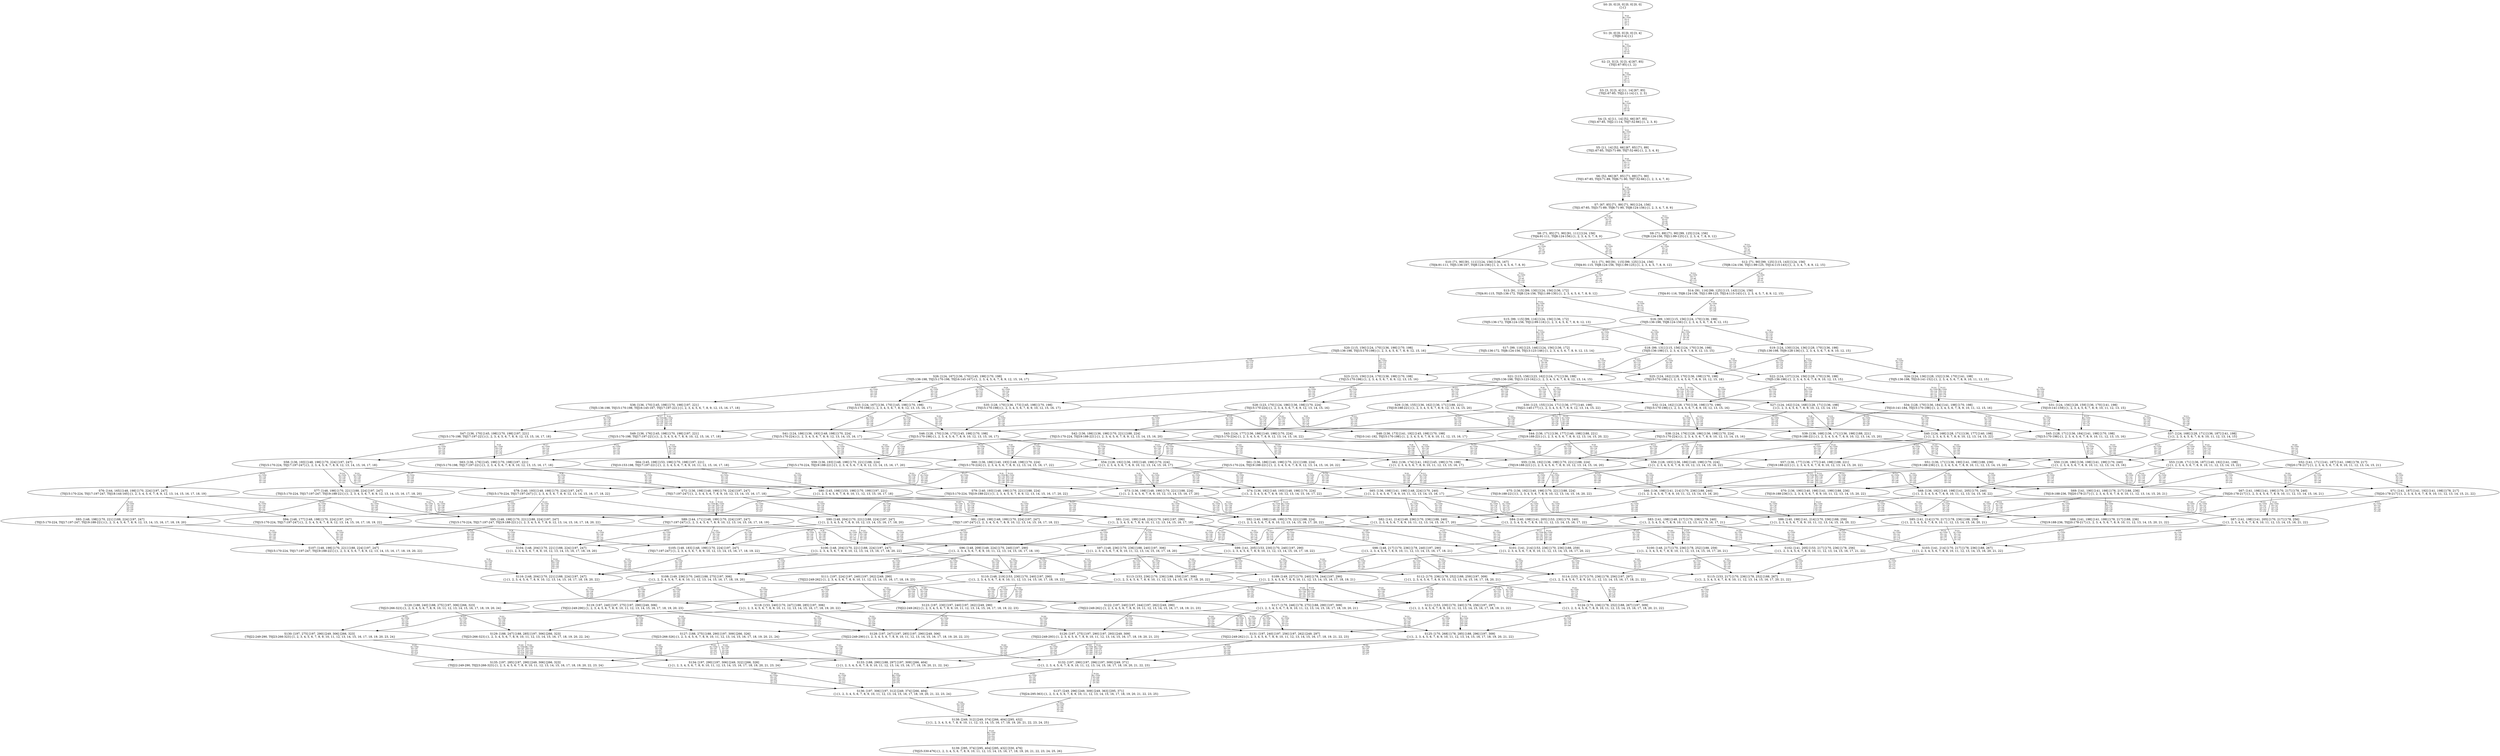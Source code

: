 digraph {
	S0[label="S0: [0, 0] [0, 0] [0, 0] [0, 0] \n{}{}"];
	S1[label="S1: [0, 0] [0, 0] [0, 0] [3, 4] \n{T0J0:3-4}{1}"];
	S2[label="S2: [3, 3] [3, 3] [3, 4] [67, 85] \n{T0J1:67-85}{1, 2}"];
	S3[label="S3: [3, 3] [3, 4] [11, 14] [67, 85] \n{T0J1:67-85, T0J2:11-14}{1, 2, 3}"];
	S4[label="S4: [3, 4] [11, 14] [52, 66] [67, 85] \n{T0J1:67-85, T0J2:11-14, T0J7:52-66}{1, 2, 3, 8}"];
	S5[label="S5: [11, 14] [52, 66] [67, 85] [71, 89] \n{T0J1:67-85, T0J3:71-89, T0J7:52-66}{1, 2, 3, 4, 8}"];
	S6[label="S6: [52, 66] [67, 85] [71, 89] [71, 90] \n{T0J1:67-85, T0J3:71-89, T0J6:71-90, T0J7:52-66}{1, 2, 3, 4, 7, 8}"];
	S7[label="S7: [67, 85] [71, 89] [71, 90] [124, 156] \n{T0J1:67-85, T0J3:71-89, T0J6:71-90, T0J8:124-156}{1, 2, 3, 4, 7, 8, 9}"];
	S8[label="S8: [71, 85] [71, 90] [91, 111] [124, 156] \n{T0J4:91-111, T0J8:124-156}{1, 2, 3, 4, 5, 7, 8, 9}"];
	S9[label="S9: [71, 89] [71, 90] [99, 125] [124, 156] \n{T0J8:124-156, T0J11:99-125}{1, 2, 3, 4, 7, 8, 9, 12}"];
	S10[label="S10: [71, 90] [91, 111] [124, 156] [136, 167] \n{T0J4:91-111, T0J5:136-167, T0J8:124-156}{1, 2, 3, 4, 5, 6, 7, 8, 9}"];
	S11[label="S11: [71, 90] [91, 115] [99, 125] [124, 156] \n{T0J4:91-115, T0J8:124-156, T0J11:99-125}{1, 2, 3, 4, 5, 7, 8, 9, 12}"];
	S12[label="S12: [71, 90] [99, 125] [115, 143] [124, 156] \n{T0J8:124-156, T0J11:99-125, T0J14:115-143}{1, 2, 3, 4, 7, 8, 9, 12, 15}"];
	S13[label="S13: [91, 115] [99, 130] [124, 156] [136, 172] \n{T0J4:91-115, T0J5:136-172, T0J8:124-156, T0J11:99-130}{1, 2, 3, 4, 5, 6, 7, 8, 9, 12}"];
	S14[label="S14: [91, 116] [99, 125] [115, 143] [124, 156] \n{T0J4:91-116, T0J8:124-156, T0J11:99-125, T0J14:115-143}{1, 2, 3, 4, 5, 7, 8, 9, 12, 15}"];
	S15[label="S15: [99, 115] [99, 116] [124, 156] [136, 172] \n{T0J5:136-172, T0J8:124-156, T0J12:99-116}{1, 2, 3, 4, 5, 6, 7, 8, 9, 12, 13}"];
	S16[label="S16: [99, 130] [115, 156] [124, 170] [136, 198] \n{T0J5:136-198, T0J8:124-156}{1, 2, 3, 4, 5, 6, 7, 8, 9, 12, 15}"];
	S17[label="S17: [99, 116] [123, 146] [124, 156] [136, 172] \n{T0J5:136-172, T0J8:124-156, T0J13:123-146}{1, 2, 3, 4, 5, 6, 7, 8, 9, 12, 13, 14}"];
	S18[label="S18: [99, 131] [115, 156] [124, 170] [136, 198] \n{T0J5:136-198}{1, 2, 3, 4, 5, 6, 7, 8, 9, 12, 13, 15}"];
	S19[label="S19: [124, 130] [124, 136] [128, 170] [136, 198] \n{T0J5:136-198, T0J9:128-136}{1, 2, 3, 4, 5, 6, 7, 8, 9, 10, 12, 15}"];
	S20[label="S20: [115, 156] [124, 170] [136, 198] [170, 198] \n{T0J5:136-198, T0J15:170-198}{1, 2, 3, 4, 5, 6, 7, 8, 9, 12, 15, 16}"];
	S21[label="S21: [115, 156] [123, 162] [124, 171] [136, 198] \n{T0J5:136-198, T0J13:123-162}{1, 2, 3, 4, 5, 6, 7, 8, 9, 12, 13, 14, 15}"];
	S22[label="S22: [124, 137] [124, 156] [128, 170] [136, 198] \n{T0J5:136-198}{1, 2, 3, 4, 5, 6, 7, 8, 9, 10, 12, 13, 15}"];
	S23[label="S23: [115, 156] [124, 170] [136, 198] [170, 198] \n{T0J15:170-198}{1, 2, 3, 4, 5, 6, 7, 8, 9, 12, 13, 15, 16}"];
	S24[label="S24: [124, 136] [128, 152] [136, 170] [141, 198] \n{T0J5:136-198, T0J10:141-152}{1, 2, 3, 4, 5, 6, 7, 8, 9, 10, 11, 12, 15}"];
	S25[label="S25: [124, 162] [128, 170] [136, 198] [170, 198] \n{T0J15:170-198}{1, 2, 3, 4, 5, 6, 7, 8, 9, 10, 12, 15, 16}"];
	S26[label="S26: [124, 167] [136, 170] [145, 198] [170, 198] \n{T0J5:136-198, T0J15:170-198, T0J16:145-167}{1, 2, 3, 4, 5, 6, 7, 8, 9, 12, 15, 16, 17}"];
	S27[label="S27: [124, 162] [124, 168] [128, 171] [136, 198] \n{}{1, 2, 3, 4, 5, 6, 7, 8, 9, 10, 12, 13, 14, 15}"];
	S28[label="S28: [123, 170] [124, 186] [136, 198] [170, 224] \n{T0J15:170-224}{1, 2, 3, 4, 5, 6, 7, 8, 9, 12, 13, 14, 15, 16}"];
	S29[label="S29: [136, 155] [136, 162] [136, 171] [188, 221] \n{T0J19:188-221}{1, 2, 3, 4, 5, 6, 7, 8, 9, 12, 13, 14, 15, 20}"];
	S30[label="S30: [123, 155] [124, 171] [136, 177] [140, 198] \n{T0J21:140-177}{1, 2, 3, 4, 5, 6, 7, 8, 9, 12, 13, 14, 15, 22}"];
	S31[label="S31: [124, 156] [128, 159] [136, 170] [141, 198] \n{T0J10:141-159}{1, 2, 3, 4, 5, 6, 7, 8, 9, 10, 11, 12, 13, 15}"];
	S32[label="S32: [124, 162] [128, 170] [136, 198] [170, 198] \n{T0J15:170-198}{1, 2, 3, 4, 5, 6, 7, 8, 9, 10, 12, 13, 15, 16}"];
	S33[label="S33: [124, 167] [136, 170] [145, 198] [170, 198] \n{T0J15:170-198}{1, 2, 3, 4, 5, 6, 7, 8, 9, 12, 13, 15, 16, 17}"];
	S34[label="S34: [128, 170] [136, 184] [141, 198] [170, 198] \n{T0J10:141-184, T0J15:170-198}{1, 2, 3, 4, 5, 6, 7, 8, 9, 10, 11, 12, 15, 16}"];
	S35[label="S35: [128, 170] [136, 173] [145, 198] [170, 198] \n{T0J15:170-198}{1, 2, 3, 4, 5, 6, 7, 8, 9, 10, 12, 15, 16, 17}"];
	S36[label="S36: [136, 170] [145, 198] [170, 198] [197, 221] \n{T0J5:136-198, T0J15:170-198, T0J16:145-167, T0J17:197-221}{1, 2, 3, 4, 5, 6, 7, 8, 9, 12, 15, 16, 17, 18}"];
	S37[label="S37: [124, 168] [128, 171] [136, 187] [141, 198] \n{}{1, 2, 3, 4, 5, 6, 7, 8, 9, 10, 11, 12, 13, 14, 15}"];
	S38[label="S38: [124, 176] [128, 186] [136, 198] [170, 224] \n{T0J15:170-224}{1, 2, 3, 4, 5, 6, 7, 8, 9, 10, 12, 13, 14, 15, 16}"];
	S39[label="S39: [136, 168] [136, 171] [136, 198] [188, 221] \n{T0J19:188-221}{1, 2, 3, 4, 5, 6, 7, 8, 9, 10, 12, 13, 14, 15, 20}"];
	S40[label="S40: [124, 168] [128, 171] [136, 177] [140, 198] \n{}{1, 2, 3, 4, 5, 6, 7, 8, 9, 10, 12, 13, 14, 15, 22}"];
	S41[label="S41: [124, 186] [136, 193] [148, 198] [170, 224] \n{T0J15:170-224}{1, 2, 3, 4, 5, 6, 7, 8, 9, 12, 13, 14, 15, 16, 17}"];
	S42[label="S42: [136, 186] [136, 198] [170, 221] [188, 224] \n{T0J15:170-224, T0J19:188-221}{1, 2, 3, 4, 5, 6, 7, 8, 9, 12, 13, 14, 15, 16, 20}"];
	S43[label="S43: [124, 177] [136, 186] [140, 198] [170, 224] \n{T0J15:170-224}{1, 2, 3, 4, 5, 6, 7, 8, 9, 12, 13, 14, 15, 16, 22}"];
	S44[label="S44: [136, 171] [136, 177] [140, 198] [188, 221] \n{T0J19:188-221}{1, 2, 3, 4, 5, 6, 7, 8, 9, 12, 13, 14, 15, 20, 22}"];
	S45[label="S45: [128, 171] [136, 184] [141, 198] [170, 198] \n{T0J15:170-198}{1, 2, 3, 4, 5, 6, 7, 8, 9, 10, 11, 12, 13, 15, 16}"];
	S46[label="S46: [128, 170] [136, 173] [145, 198] [170, 198] \n{T0J15:170-198}{1, 2, 3, 4, 5, 6, 7, 8, 9, 10, 12, 13, 15, 16, 17}"];
	S47[label="S47: [136, 170] [145, 198] [170, 198] [197, 221] \n{T0J15:170-198, T0J17:197-221}{1, 2, 3, 4, 5, 6, 7, 8, 9, 12, 13, 15, 16, 17, 18}"];
	S48[label="S48: [136, 173] [141, 192] [145, 198] [170, 198] \n{T0J10:141-192, T0J15:170-198}{1, 2, 3, 4, 5, 6, 7, 8, 9, 10, 11, 12, 15, 16, 17}"];
	S49[label="S49: [136, 176] [145, 198] [170, 198] [197, 221] \n{T0J15:170-198, T0J17:197-221}{1, 2, 3, 4, 5, 6, 7, 8, 9, 10, 12, 15, 16, 17, 18}"];
	S50[label="S50: [128, 186] [136, 198] [141, 198] [170, 240] \n{}{1, 2, 3, 4, 5, 6, 7, 8, 9, 10, 11, 12, 13, 14, 15, 16}"];
	S51[label="S51: [136, 171] [136, 190] [141, 198] [188, 236] \n{T0J19:188-236}{1, 2, 3, 4, 5, 6, 7, 8, 9, 10, 11, 12, 13, 14, 15, 20}"];
	S52[label="S52: [141, 171] [141, 187] [141, 198] [178, 217] \n{T0J20:178-217}{1, 2, 3, 4, 5, 6, 7, 8, 9, 10, 11, 12, 13, 14, 15, 21}"];
	S53[label="S53: [128, 171] [136, 187] [140, 192] [141, 198] \n{}{1, 2, 3, 4, 5, 6, 7, 8, 9, 10, 11, 12, 13, 14, 15, 22}"];
	S54[label="S54: [128, 192] [136, 193] [148, 198] [170, 224] \n{}{1, 2, 3, 4, 5, 6, 7, 8, 9, 10, 12, 13, 14, 15, 16, 17}"];
	S55[label="S55: [136, 192] [136, 198] [170, 221] [188, 224] \n{T0J19:188-221}{1, 2, 3, 4, 5, 6, 7, 8, 9, 10, 12, 13, 14, 15, 16, 20}"];
	S56[label="S56: [128, 183] [136, 186] [140, 198] [170, 224] \n{}{1, 2, 3, 4, 5, 6, 7, 8, 9, 10, 12, 13, 14, 15, 16, 22}"];
	S57[label="S57: [136, 177] [136, 177] [140, 198] [188, 221] \n{T0J19:188-221}{1, 2, 3, 4, 5, 6, 7, 8, 9, 10, 12, 13, 14, 15, 20, 22}"];
	S58[label="S58: [136, 193] [148, 198] [170, 224] [197, 247] \n{T0J15:170-224, T0J17:197-247}{1, 2, 3, 4, 5, 6, 7, 8, 9, 12, 13, 14, 15, 16, 17, 18}"];
	S59[label="S59: [136, 193] [148, 198] [170, 221] [188, 224] \n{T0J15:170-224, T0J19:188-221}{1, 2, 3, 4, 5, 6, 7, 8, 9, 12, 13, 14, 15, 16, 17, 20}"];
	S60[label="S60: [136, 186] [140, 193] [148, 198] [170, 224] \n{T0J15:170-224}{1, 2, 3, 4, 5, 6, 7, 8, 9, 12, 13, 14, 15, 16, 17, 22}"];
	S61[label="S61: [136, 186] [140, 198] [170, 221] [188, 224] \n{T0J15:170-224, T0J19:188-221}{1, 2, 3, 4, 5, 6, 7, 8, 9, 12, 13, 14, 15, 16, 20, 22}"];
	S62[label="S62: [136, 174] [141, 192] [145, 198] [170, 198] \n{}{1, 2, 3, 4, 5, 6, 7, 8, 9, 10, 11, 12, 13, 15, 16, 17}"];
	S63[label="S63: [136, 176] [145, 198] [170, 198] [197, 221] \n{T0J15:170-198, T0J17:197-221}{1, 2, 3, 4, 5, 6, 7, 8, 9, 10, 12, 13, 15, 16, 17, 18}"];
	S64[label="S64: [145, 198] [153, 198] [170, 198] [197, 221] \n{T0J10:153-198, T0J17:197-221}{1, 2, 3, 4, 5, 6, 7, 8, 9, 10, 11, 12, 15, 16, 17, 18}"];
	S65[label="S65: [136, 198] [141, 198] [148, 224] [170, 240] \n{}{1, 2, 3, 4, 5, 6, 7, 8, 9, 10, 11, 12, 13, 14, 15, 16, 17}"];
	S66[label="S66: [136, 198] [141, 214] [170, 236] [188, 240] \n{}{1, 2, 3, 4, 5, 6, 7, 8, 9, 10, 11, 12, 13, 14, 15, 16, 20}"];
	S67[label="S67: [141, 198] [141, 198] [170, 217] [178, 240] \n{T0J20:178-217}{1, 2, 3, 4, 5, 6, 7, 8, 9, 10, 11, 12, 13, 14, 15, 16, 21}"];
	S68[label="S68: [136, 192] [140, 198] [141, 205] [170, 240] \n{}{1, 2, 3, 4, 5, 6, 7, 8, 9, 10, 11, 12, 13, 14, 15, 16, 22}"];
	S69[label="S69: [141, 190] [141, 198] [178, 217] [188, 236] \n{T0J19:188-236, T0J20:178-217}{1, 2, 3, 4, 5, 6, 7, 8, 9, 10, 11, 12, 13, 14, 15, 20, 21}"];
	S70[label="S70: [136, 190] [140, 198] [141, 199] [188, 236] \n{T0J19:188-236}{1, 2, 3, 4, 5, 6, 7, 8, 9, 10, 11, 12, 13, 14, 15, 20, 22}"];
	S71[label="S71: [141, 187] [141, 192] [141, 198] [178, 217] \n{T0J20:178-217}{1, 2, 3, 4, 5, 6, 7, 8, 9, 10, 11, 12, 13, 14, 15, 21, 22}"];
	S72[label="S72: [136, 198] [148, 199] [170, 224] [197, 247] \n{T0J17:197-247}{1, 2, 3, 4, 5, 6, 7, 8, 9, 10, 12, 13, 14, 15, 16, 17, 18}"];
	S73[label="S73: [136, 198] [148, 199] [170, 221] [188, 224] \n{}{1, 2, 3, 4, 5, 6, 7, 8, 9, 10, 12, 13, 14, 15, 16, 17, 20}"];
	S74[label="S74: [136, 192] [140, 193] [148, 198] [170, 224] \n{}{1, 2, 3, 4, 5, 6, 7, 8, 9, 10, 12, 13, 14, 15, 16, 17, 22}"];
	S75[label="S75: [136, 192] [140, 198] [170, 221] [188, 224] \n{T0J19:188-221}{1, 2, 3, 4, 5, 6, 7, 8, 9, 10, 12, 13, 14, 15, 16, 20, 22}"];
	S76[label="S76: [144, 165] [148, 198] [170, 224] [197, 247] \n{T0J15:170-224, T0J17:197-247, T0J18:144-165}{1, 2, 3, 4, 5, 6, 7, 8, 9, 12, 13, 14, 15, 16, 17, 18, 19}"];
	S77[label="S77: [148, 198] [170, 221] [188, 224] [197, 247] \n{T0J15:170-224, T0J17:197-247, T0J19:188-221}{1, 2, 3, 4, 5, 6, 7, 8, 9, 12, 13, 14, 15, 16, 17, 18, 20}"];
	S78[label="S78: [140, 193] [148, 198] [170, 224] [197, 247] \n{T0J15:170-224, T0J17:197-247}{1, 2, 3, 4, 5, 6, 7, 8, 9, 12, 13, 14, 15, 16, 17, 18, 22}"];
	S79[label="S79: [140, 193] [148, 198] [170, 221] [188, 224] \n{T0J15:170-224, T0J19:188-221}{1, 2, 3, 4, 5, 6, 7, 8, 9, 12, 13, 14, 15, 16, 17, 20, 22}"];
	S80[label="S80: [145, 198] [153, 198] [170, 199] [197, 221] \n{}{1, 2, 3, 4, 5, 6, 7, 8, 9, 10, 11, 12, 13, 15, 16, 17, 18}"];
	S81[label="S81: [141, 199] [148, 224] [170, 240] [197, 290] \n{}{1, 2, 3, 4, 5, 6, 7, 8, 9, 10, 11, 12, 13, 14, 15, 16, 17, 18}"];
	S82[label="S82: [141, 214] [148, 236] [170, 236] [188, 240] \n{}{1, 2, 3, 4, 5, 6, 7, 8, 9, 10, 11, 12, 13, 14, 15, 16, 17, 20}"];
	S83[label="S83: [141, 198] [148, 217] [170, 236] [178, 240] \n{}{1, 2, 3, 4, 5, 6, 7, 8, 9, 10, 11, 12, 13, 14, 15, 16, 17, 21}"];
	S84[label="S84: [140, 198] [141, 205] [153, 230] [170, 240] \n{}{1, 2, 3, 4, 5, 6, 7, 8, 9, 10, 11, 12, 13, 14, 15, 16, 17, 22}"];
	S85[label="S85: [141, 214] [170, 217] [178, 236] [188, 259] \n{}{1, 2, 3, 4, 5, 6, 7, 8, 9, 10, 11, 12, 13, 14, 15, 16, 20, 21}"];
	S86[label="S86: [140, 198] [141, 214] [170, 236] [188, 259] \n{}{1, 2, 3, 4, 5, 6, 7, 8, 9, 10, 11, 12, 13, 14, 15, 16, 20, 22}"];
	S87[label="S87: [141, 198] [141, 205] [170, 217] [178, 256] \n{}{1, 2, 3, 4, 5, 6, 7, 8, 9, 10, 11, 12, 13, 14, 15, 16, 21, 22}"];
	S88[label="S88: [141, 198] [141, 199] [178, 217] [188, 236] \n{T0J19:188-236, T0J20:178-217}{1, 2, 3, 4, 5, 6, 7, 8, 9, 10, 11, 12, 13, 14, 15, 20, 21, 22}"];
	S89[label="S89: [144, 171] [148, 199] [170, 224] [197, 247] \n{T0J17:197-247}{1, 2, 3, 4, 5, 6, 7, 8, 9, 10, 12, 13, 14, 15, 16, 17, 18, 19}"];
	S90[label="S90: [148, 204] [170, 221] [188, 224] [197, 247] \n{}{1, 2, 3, 4, 5, 6, 7, 8, 9, 10, 12, 13, 14, 15, 16, 17, 18, 20}"];
	S91[label="S91: [140, 198] [148, 199] [170, 224] [197, 247] \n{T0J17:197-247}{1, 2, 3, 4, 5, 6, 7, 8, 9, 10, 12, 13, 14, 15, 16, 17, 18, 22}"];
	S92[label="S92: [140, 198] [148, 199] [170, 221] [188, 224] \n{}{1, 2, 3, 4, 5, 6, 7, 8, 9, 10, 12, 13, 14, 15, 16, 17, 20, 22}"];
	S93[label="S93: [148, 198] [170, 221] [188, 224] [197, 247] \n{T0J15:170-224, T0J17:197-247, T0J19:188-221}{1, 2, 3, 4, 5, 6, 7, 8, 9, 12, 13, 14, 15, 16, 17, 18, 19, 20}"];
	S94[label="S94: [148, 177] [148, 198] [170, 224] [197, 247] \n{T0J15:170-224, T0J17:197-247}{1, 2, 3, 4, 5, 6, 7, 8, 9, 12, 13, 14, 15, 16, 17, 18, 19, 22}"];
	S95[label="S95: [148, 198] [170, 221] [188, 224] [197, 247] \n{T0J15:170-224, T0J17:197-247, T0J19:188-221}{1, 2, 3, 4, 5, 6, 7, 8, 9, 12, 13, 14, 15, 16, 17, 18, 20, 22}"];
	S96[label="S96: [148, 209] [149, 224] [170, 240] [197, 290] \n{}{1, 2, 3, 4, 5, 6, 7, 8, 9, 10, 11, 12, 13, 14, 15, 16, 17, 18, 19}"];
	S97[label="S97: [148, 236] [170, 236] [188, 240] [197, 306] \n{}{1, 2, 3, 4, 5, 6, 7, 8, 9, 10, 11, 12, 13, 14, 15, 16, 17, 18, 20}"];
	S98[label="S98: [148, 217] [170, 236] [178, 240] [197, 290] \n{}{1, 2, 3, 4, 5, 6, 7, 8, 9, 10, 11, 12, 13, 14, 15, 16, 17, 18, 21}"];
	S99[label="S99: [141, 205] [153, 230] [170, 240] [197, 290] \n{}{1, 2, 3, 4, 5, 6, 7, 8, 9, 10, 11, 12, 13, 14, 15, 16, 17, 18, 22}"];
	S100[label="S100: [148, 217] [170, 236] [178, 252] [188, 259] \n{}{1, 2, 3, 4, 5, 6, 7, 8, 9, 10, 11, 12, 13, 14, 15, 16, 17, 20, 21}"];
	S101[label="S101: [141, 214] [153, 236] [170, 236] [188, 259] \n{}{1, 2, 3, 4, 5, 6, 7, 8, 9, 10, 11, 12, 13, 14, 15, 16, 17, 20, 22}"];
	S102[label="S102: [141, 205] [153, 217] [170, 236] [178, 256] \n{}{1, 2, 3, 4, 5, 6, 7, 8, 9, 10, 11, 12, 13, 14, 15, 16, 17, 21, 22}"];
	S103[label="S103: [141, 214] [170, 217] [178, 236] [188, 267] \n{}{1, 2, 3, 4, 5, 6, 7, 8, 9, 10, 11, 12, 13, 14, 15, 16, 20, 21, 22}"];
	S104[label="S104: [148, 204] [170, 221] [188, 224] [197, 247] \n{}{1, 2, 3, 4, 5, 6, 7, 8, 9, 10, 12, 13, 14, 15, 16, 17, 18, 19, 20}"];
	S105[label="S105: [148, 183] [148, 199] [170, 224] [197, 247] \n{T0J17:197-247}{1, 2, 3, 4, 5, 6, 7, 8, 9, 10, 12, 13, 14, 15, 16, 17, 18, 19, 22}"];
	S106[label="S106: [148, 204] [170, 221] [188, 224] [197, 247] \n{}{1, 2, 3, 4, 5, 6, 7, 8, 9, 10, 12, 13, 14, 15, 16, 17, 18, 20, 22}"];
	S107[label="S107: [148, 198] [170, 221] [188, 224] [197, 247] \n{T0J15:170-224, T0J17:197-247, T0J19:188-221}{1, 2, 3, 4, 5, 6, 7, 8, 9, 12, 13, 14, 15, 16, 17, 18, 19, 20, 22}"];
	S108[label="S108: [149, 236] [170, 240] [188, 275] [197, 306] \n{}{1, 2, 3, 4, 5, 6, 7, 8, 9, 10, 11, 12, 13, 14, 15, 16, 17, 18, 19, 20}"];
	S109[label="S109: [149, 227] [170, 240] [178, 244] [197, 290] \n{}{1, 2, 3, 4, 5, 6, 7, 8, 9, 10, 11, 12, 13, 14, 15, 16, 17, 18, 19, 21}"];
	S110[label="S110: [148, 219] [153, 230] [170, 240] [197, 290] \n{}{1, 2, 3, 4, 5, 6, 7, 8, 9, 10, 11, 12, 13, 14, 15, 16, 17, 18, 19, 22}"];
	S111[label="S111: [197, 224] [197, 240] [197, 262] [249, 290] \n{T0J22:249-262}{1, 2, 3, 4, 5, 6, 7, 8, 9, 10, 11, 12, 13, 14, 15, 16, 17, 18, 19, 23}"];
	S112[label="S112: [170, 236] [178, 252] [188, 259] [197, 309] \n{}{1, 2, 3, 4, 5, 6, 7, 8, 9, 10, 11, 12, 13, 14, 15, 16, 17, 18, 20, 21}"];
	S113[label="S113: [153, 236] [170, 236] [188, 259] [197, 306] \n{}{1, 2, 3, 4, 5, 6, 7, 8, 9, 10, 11, 12, 13, 14, 15, 16, 17, 18, 20, 22}"];
	S114[label="S114: [153, 217] [170, 236] [178, 256] [197, 297] \n{}{1, 2, 3, 4, 5, 6, 7, 8, 9, 10, 11, 12, 13, 14, 15, 16, 17, 18, 21, 22}"];
	S115[label="S115: [153, 217] [170, 236] [178, 252] [188, 267] \n{}{1, 2, 3, 4, 5, 6, 7, 8, 9, 10, 11, 12, 13, 14, 15, 16, 17, 20, 21, 22}"];
	S116[label="S116: [148, 204] [170, 221] [188, 224] [197, 247] \n{}{1, 2, 3, 4, 5, 6, 7, 8, 9, 10, 12, 13, 14, 15, 16, 17, 18, 19, 20, 22}"];
	S117[label="S117: [170, 246] [178, 275] [188, 290] [197, 309] \n{}{1, 2, 3, 4, 5, 6, 7, 8, 9, 10, 11, 12, 13, 14, 15, 16, 17, 18, 19, 20, 21}"];
	S118[label="S118: [153, 240] [170, 247] [188, 285] [197, 306] \n{}{1, 2, 3, 4, 5, 6, 7, 8, 9, 10, 11, 12, 13, 14, 15, 16, 17, 18, 19, 20, 22}"];
	S119[label="S119: [197, 240] [197, 275] [197, 290] [249, 306] \n{T0J22:249-290}{1, 2, 3, 4, 5, 6, 7, 8, 9, 10, 11, 12, 13, 14, 15, 16, 17, 18, 19, 20, 23}"];
	S120[label="S120: [188, 240] [188, 275] [197, 306] [266, 323] \n{T0J23:266-323}{1, 2, 3, 4, 5, 6, 7, 8, 9, 10, 11, 12, 13, 14, 15, 16, 17, 18, 19, 20, 24}"];
	S121[label="S121: [153, 230] [170, 240] [178, 256] [197, 297] \n{}{1, 2, 3, 4, 5, 6, 7, 8, 9, 10, 11, 12, 13, 14, 15, 16, 17, 18, 19, 21, 22}"];
	S122[label="S122: [197, 240] [197, 244] [197, 262] [249, 290] \n{T0J22:249-262}{1, 2, 3, 4, 5, 6, 7, 8, 9, 10, 11, 12, 13, 14, 15, 16, 17, 18, 19, 21, 23}"];
	S123[label="S123: [197, 230] [197, 240] [197, 262] [249, 290] \n{T0J22:249-262}{1, 2, 3, 4, 5, 6, 7, 8, 9, 10, 11, 12, 13, 14, 15, 16, 17, 18, 19, 22, 23}"];
	S124[label="S124: [170, 236] [178, 252] [188, 267] [197, 309] \n{}{1, 2, 3, 4, 5, 6, 7, 8, 9, 10, 11, 12, 13, 14, 15, 16, 17, 18, 20, 21, 22}"];
	S125[label="S125: [170, 268] [178, 285] [188, 296] [197, 309] \n{}{1, 2, 3, 4, 5, 6, 7, 8, 9, 10, 11, 12, 13, 14, 15, 16, 17, 18, 19, 20, 21, 22}"];
	S126[label="S126: [197, 275] [197, 290] [197, 293] [249, 309] \n{T0J22:249-293}{1, 2, 3, 4, 5, 6, 7, 8, 9, 10, 11, 12, 13, 14, 15, 16, 17, 18, 19, 20, 21, 23}"];
	S127[label="S127: [188, 275] [188, 290] [197, 309] [266, 326] \n{T0J23:266-326}{1, 2, 3, 4, 5, 6, 7, 8, 9, 10, 11, 12, 13, 14, 15, 16, 17, 18, 19, 20, 21, 24}"];
	S128[label="S128: [197, 247] [197, 285] [197, 290] [249, 306] \n{T0J22:249-290}{1, 2, 3, 4, 5, 6, 7, 8, 9, 10, 11, 12, 13, 14, 15, 16, 17, 18, 19, 20, 22, 23}"];
	S129[label="S129: [188, 247] [188, 285] [197, 306] [266, 323] \n{T0J23:266-323}{1, 2, 3, 4, 5, 6, 7, 8, 9, 10, 11, 12, 13, 14, 15, 16, 17, 18, 19, 20, 22, 24}"];
	S130[label="S130: [197, 275] [197, 290] [249, 306] [266, 323] \n{T0J22:249-290, T0J23:266-323}{1, 2, 3, 4, 5, 6, 7, 8, 9, 10, 11, 12, 13, 14, 15, 16, 17, 18, 19, 20, 23, 24}"];
	S131[label="S131: [197, 240] [197, 256] [197, 262] [249, 297] \n{T0J22:249-262}{1, 2, 3, 4, 5, 6, 7, 8, 9, 10, 11, 12, 13, 14, 15, 16, 17, 18, 19, 21, 22, 23}"];
	S132[label="S132: [197, 290] [197, 296] [197, 309] [249, 371] \n{}{1, 2, 3, 4, 5, 6, 7, 8, 9, 10, 11, 12, 13, 14, 15, 16, 17, 18, 19, 20, 21, 22, 23}"];
	S133[label="S133: [188, 290] [188, 297] [197, 309] [266, 404] \n{}{1, 2, 3, 4, 5, 6, 7, 8, 9, 10, 11, 12, 13, 14, 15, 16, 17, 18, 19, 20, 21, 22, 24}"];
	S134[label="S134: [197, 290] [197, 306] [249, 322] [266, 326] \n{}{1, 2, 3, 4, 5, 6, 7, 8, 9, 10, 11, 12, 13, 14, 15, 16, 17, 18, 19, 20, 21, 23, 24}"];
	S135[label="S135: [197, 285] [197, 290] [249, 306] [266, 323] \n{T0J22:249-290, T0J23:266-323}{1, 2, 3, 4, 5, 6, 7, 8, 9, 10, 11, 12, 13, 14, 15, 16, 17, 18, 19, 20, 22, 23, 24}"];
	S136[label="S136: [197, 306] [197, 312] [249, 374] [266, 404] \n{}{1, 2, 3, 4, 5, 6, 7, 8, 9, 10, 11, 12, 13, 14, 15, 16, 17, 18, 19, 20, 21, 22, 23, 24}"];
	S137[label="S137: [249, 296] [249, 309] [249, 363] [295, 371] \n{T0J24:295-363}{1, 2, 3, 4, 5, 6, 7, 8, 9, 10, 11, 12, 13, 14, 15, 16, 17, 18, 19, 20, 21, 22, 23, 25}"];
	S138[label="S138: [249, 312] [249, 374] [266, 404] [295, 432] \n{}{1, 2, 3, 4, 5, 6, 7, 8, 9, 10, 11, 12, 13, 14, 15, 16, 17, 18, 19, 20, 21, 22, 23, 24, 25}"];
	S139[label="S139: [295, 374] [295, 404] [295, 432] [330, 476] \n{T0J25:330-476}{1, 2, 3, 4, 5, 6, 7, 8, 9, 10, 11, 12, 13, 14, 15, 16, 17, 18, 19, 20, 21, 22, 23, 24, 25, 26}"];
	S0 -> S1[label="T0 J0\nDL=1050\nES=0\nLS=0\nEF=3\nLF=4",fontsize=8];
	S1 -> S2[label="T0 J1\nDL=1050\nES=3\nLS=4\nEF=67\nLF=85",fontsize=8];
	S2 -> S3[label="T0 J2\nDL=1050\nES=3\nLS=4\nEF=11\nLF=14",fontsize=8];
	S3 -> S4[label="T0 J7\nDL=1050\nES=3\nLS=4\nEF=52\nLF=66",fontsize=8];
	S4 -> S5[label="T0 J3\nDL=1050\nES=11\nLS=14\nEF=71\nLF=89",fontsize=8];
	S5 -> S6[label="T0 J6\nDL=1050\nES=11\nLS=14\nEF=71\nLF=90",fontsize=8];
	S6 -> S7[label="T0 J8\nDL=1050\nES=52\nLS=66\nEF=124\nLF=156",fontsize=8];
	S7 -> S8[label="T0 J4\nDL=1050\nES=71\nLS=85\nEF=91\nLF=111",fontsize=8];
	S7 -> S9[label="T0 J11\nDL=1050\nES=67\nLS=85\nEF=99\nLF=125",fontsize=8];
	S8 -> S10[label="T0 J5\nDL=1050\nES=71\nLS=85\nEF=136\nLF=167",fontsize=8];
	S8 -> S11[label="T0 J11\nDL=1050\nES=71\nLS=85\nEF=103\nLF=125",fontsize=8];
	S9 -> S11[label="T0 J4\nDL=1050\nES=71\nLS=89\nEF=91\nLF=115",fontsize=8];
	S9 -> S12[label="T0 J14\nDL=1050\nES=71\nLS=88\nEF=115\nLF=143",fontsize=8];
	S10 -> S13[label="T0 J11\nDL=1050\nES=71\nLS=90\nEF=103\nLF=130",fontsize=8];
	S11 -> S13[label="T0 J5\nDL=1050\nES=71\nLS=90\nEF=136\nLF=172",fontsize=8];
	S11 -> S14[label="T0 J14\nDL=1050\nES=71\nLS=88\nEF=115\nLF=143",fontsize=8];
	S12 -> S14[label="T0 J4\nDL=1050\nES=71\nLS=90\nEF=91\nLF=116",fontsize=8];
	S13 -> S15[label="T0 J12\nDL=1050\nES=99\nLS=115\nEF=99\nLF=116",fontsize=8];
	S13 -> S16[label="T0 J14\nDL=1050\nES=91\nLS=115\nEF=135\nLF=170",fontsize=8];
	S14 -> S16[label="T0 J5\nDL=1050\nES=91\nLS=116\nEF=156\nLF=198",fontsize=8];
	S15 -> S17[label="T0 J13\nDL=1050\nES=99\nLS=115\nEF=123\nLF=146",fontsize=8];
	S15 -> S18[label="T0 J14\nDL=1050\nES=99\nLS=115\nEF=143\nLF=170",fontsize=8];
	S16 -> S19[label="T0 J9\nDL=1050\nES=124\nLS=130\nEF=128\nLF=136",fontsize=8];
	S16 -> S18[label="T0 J12\nDL=1050\nES=99\nLS=130\nEF=99\nLF=131",fontsize=8];
	S16 -> S20[label="T0 J15\nDL=1050\nES=115\nLS=129\nEF=170\nLF=198",fontsize=8];
	S17 -> S21[label="T0 J14\nDL=1050\nES=99\nLS=116\nEF=143\nLF=171",fontsize=8];
	S18 -> S22[label="T0 J9\nDL=1050\nES=124\nLS=131\nEF=128\nLF=137",fontsize=8];
	S18 -> S21[label="T0 J13\nDL=1050\nES=99\nLS=131\nEF=123\nLF=162",fontsize=8];
	S18 -> S23[label="T0 J15\nDL=1050\nES=115\nLS=129\nEF=170\nLF=198",fontsize=8];
	S19 -> S24[label="T0 J10\nDL=1050\nES=124\nLS=130\nEF=141\nLF=152",fontsize=8];
	S19 -> S22[label="T0 J12\nDL=1050\nES=124\nLS=130\nEF=124\nLF=131",fontsize=8];
	S19 -> S25[label="T0 J15\nDL=1050\nES=124\nLS=129\nEF=179\nLF=198",fontsize=8];
	S20 -> S25[label="T0 J9\nDL=1050\nES=124\nLS=156\nEF=128\nLF=162",fontsize=8];
	S20 -> S23[label="T0 J12\nDL=1050\nES=115\nLS=155\nEF=115\nLF=156",fontsize=8];
	S20 -> S26[label="T0 J16\nDL=1050\nES=115\nLS=129\nEF=145\nLF=167",fontsize=8];
	S21 -> S27[label="T0 J9\nDL=1050\nES=124\nLS=156\nEF=128\nLF=162",fontsize=8];
	S21 -> S28[label="T0 J15\nDL=1050\nES=115\nLS=155\nEF=170\nLF=224",fontsize=8];
	S21 -> S29[label="T0 J19\nDL=1050\nES=136\nLS=155\nEF=188\nLF=221",fontsize=8];
	S21 -> S30[label="T0 J21\nDL=1050\nES=123\nLS=155\nEF=140\nLF=177",fontsize=8];
	S22 -> S31[label="T0 J10\nDL=1050\nES=124\nLS=137\nEF=141\nLF=159",fontsize=8];
	S22 -> S27[label="T0 J13\nDL=1050\nES=124\nLS=137\nEF=148\nLF=168",fontsize=8];
	S22 -> S32[label="T0 J15\nDL=1050\nES=124\nLS=129\nEF=179\nLF=198",fontsize=8];
	S23 -> S32[label="T0 J9\nDL=1050\nES=124\nLS=156\nEF=128\nLF=162",fontsize=8];
	S23 -> S28[label="T0 J13\nDL=1050\nES=115\nLS=155\nEF=139\nLF=186",fontsize=8];
	S23 -> S33[label="T0 J16\nDL=1050\nES=115\nLS=129\nEF=145\nLF=167",fontsize=8];
	S24 -> S31[label="T0 J12\nDL=1050\nES=124\nLS=136\nEF=124\nLF=137",fontsize=8];
	S24 -> S34[label="T0 J15\nDL=1050\nES=124\nLS=129\nEF=179\nLF=198",fontsize=8];
	S25 -> S34[label="T0 J10\nDL=1050\nES=124\nLS=162\nEF=141\nLF=184",fontsize=8];
	S25 -> S32[label="T0 J12\nDL=1050\nES=124\nLS=155\nEF=124\nLF=156",fontsize=8];
	S25 -> S35[label="T0 J16\nDL=1050\nES=124\nLS=129\nEF=154\nLF=167",fontsize=8];
	S26 -> S35[label="T0 J9\nDL=1050\nES=124\nLS=167\nEF=128\nLF=173",fontsize=8];
	S26 -> S33[label="T0 J12\nDL=1050\nES=124\nLS=155\nEF=124\nLF=156",fontsize=8];
	S26 -> S36[label="T0 J17\nDL=1050\nES=124\nLS=129\nEF=197\nLF=221",fontsize=8];
	S27 -> S37[label="T0 J10\nDL=1050\nES=124\nLS=162\nEF=141\nLF=184",fontsize=8];
	S27 -> S38[label="T0 J15\nDL=1050\nES=124\nLS=155\nEF=179\nLF=224",fontsize=8];
	S27 -> S39[label="T0 J19\nDL=1050\nES=136\nLS=155\nEF=188\nLF=221",fontsize=8];
	S27 -> S40[label="T0 J21\nDL=1050\nES=124\nLS=155\nEF=141\nLF=177",fontsize=8];
	S28 -> S38[label="T0 J9\nDL=1050\nES=124\nLS=170\nEF=128\nLF=176",fontsize=8];
	S28 -> S41[label="T0 J16\nDL=1050\nES=123\nLS=155\nEF=153\nLF=193",fontsize=8];
	S28 -> S42[label="T0 J19\nDL=1050\nES=136\nLS=155\nEF=188\nLF=221",fontsize=8];
	S28 -> S43[label="T0 J21\nDL=1050\nES=123\nLS=155\nEF=140\nLF=177",fontsize=8];
	S29 -> S39[label="T0 J9\nDL=1050\nES=136\nLS=156\nEF=140\nLF=162",fontsize=8];
	S29 -> S42[label="T0 J15\nDL=1050\nES=136\nLS=155\nEF=191\nLF=224",fontsize=8];
	S29 -> S44[label="T0 J21\nDL=1050\nES=136\nLS=155\nEF=153\nLF=177",fontsize=8];
	S30 -> S40[label="T0 J9\nDL=1050\nES=124\nLS=156\nEF=128\nLF=162",fontsize=8];
	S30 -> S43[label="T0 J15\nDL=1050\nES=123\nLS=155\nEF=178\nLF=224",fontsize=8];
	S30 -> S44[label="T0 J19\nDL=1050\nES=136\nLS=155\nEF=188\nLF=221",fontsize=8];
	S31 -> S37[label="T0 J13\nDL=1050\nES=124\nLS=156\nEF=148\nLF=187",fontsize=8];
	S31 -> S45[label="T0 J15\nDL=1050\nES=124\nLS=129\nEF=179\nLF=198",fontsize=8];
	S32 -> S45[label="T0 J10\nDL=1050\nES=124\nLS=162\nEF=141\nLF=184",fontsize=8];
	S32 -> S38[label="T0 J13\nDL=1050\nES=124\nLS=155\nEF=148\nLF=186",fontsize=8];
	S32 -> S46[label="T0 J16\nDL=1050\nES=124\nLS=129\nEF=154\nLF=167",fontsize=8];
	S33 -> S46[label="T0 J9\nDL=1050\nES=124\nLS=167\nEF=128\nLF=173",fontsize=8];
	S33 -> S41[label="T0 J13\nDL=1050\nES=124\nLS=155\nEF=148\nLF=186",fontsize=8];
	S33 -> S47[label="T0 J17\nDL=1050\nES=124\nLS=129\nEF=197\nLF=221",fontsize=8];
	S34 -> S45[label="T0 J12\nDL=1050\nES=128\nLS=170\nEF=128\nLF=171",fontsize=8];
	S34 -> S48[label="T0 J16\nDL=1050\nES=128\nLS=129\nEF=158\nLF=167",fontsize=8];
	S35 -> S48[label="T0 J10\nDL=1050\nES=128\nLS=170\nEF=145\nLF=192",fontsize=8];
	S35 -> S46[label="T0 J12\nDL=1050\nES=128\nLS=155\nEF=128\nLF=156",fontsize=8];
	S35 -> S49[label="T0 J17\nDL=1050\nES=128\nLS=129\nEF=201\nLF=221",fontsize=8];
	S36 -> S49[label="T0 J9\nDL=1050\nES=136\nLS=170\nEF=140\nLF=176",fontsize=8];
	S36 -> S47[label="T0 J12\nDL=1050\nES=136\nLS=155\nEF=136\nLF=156",fontsize=8];
	S37 -> S50[label="T0 J15\nDL=1050\nES=124\nLS=171\nEF=179\nLF=240",fontsize=8];
	S37 -> S51[label="T0 J19\nDL=1050\nES=136\nLS=170\nEF=188\nLF=236",fontsize=8];
	S37 -> S52[label="T0 J20\nDL=1050\nES=141\nLS=170\nEF=178\nLF=217",fontsize=8];
	S37 -> S53[label="T0 J21\nDL=1050\nES=124\nLS=170\nEF=141\nLF=192",fontsize=8];
	S38 -> S50[label="T0 J10\nDL=1050\nES=124\nLS=176\nEF=141\nLF=198",fontsize=8];
	S38 -> S54[label="T0 J16\nDL=1050\nES=124\nLS=155\nEF=154\nLF=193",fontsize=8];
	S38 -> S55[label="T0 J19\nDL=1050\nES=136\nLS=155\nEF=188\nLF=221",fontsize=8];
	S38 -> S56[label="T0 J21\nDL=1050\nES=124\nLS=155\nEF=141\nLF=177",fontsize=8];
	S39 -> S51[label="T0 J10\nDL=1050\nES=136\nLS=168\nEF=153\nLF=190",fontsize=8];
	S39 -> S55[label="T0 J15\nDL=1050\nES=136\nLS=155\nEF=191\nLF=224",fontsize=8];
	S39 -> S57[label="T0 J21\nDL=1050\nES=136\nLS=155\nEF=153\nLF=177",fontsize=8];
	S40 -> S53[label="T0 J10\nDL=1050\nES=124\nLS=168\nEF=141\nLF=190",fontsize=8];
	S40 -> S56[label="T0 J15\nDL=1050\nES=124\nLS=155\nEF=179\nLF=224",fontsize=8];
	S40 -> S57[label="T0 J19\nDL=1050\nES=136\nLS=155\nEF=188\nLF=221",fontsize=8];
	S41 -> S54[label="T0 J9\nDL=1050\nES=124\nLS=186\nEF=128\nLF=192",fontsize=8];
	S41 -> S58[label="T0 J17\nDL=1050\nES=124\nLS=155\nEF=197\nLF=247",fontsize=8];
	S41 -> S59[label="T0 J19\nDL=1050\nES=136\nLS=155\nEF=188\nLF=221",fontsize=8];
	S41 -> S60[label="T0 J21\nDL=1050\nES=124\nLS=155\nEF=141\nLF=177",fontsize=8];
	S42 -> S55[label="T0 J9\nDL=1050\nES=136\nLS=186\nEF=140\nLF=192",fontsize=8];
	S42 -> S59[label="T0 J16\nDL=1050\nES=136\nLS=155\nEF=166\nLF=193",fontsize=8];
	S42 -> S61[label="T0 J21\nDL=1050\nES=136\nLS=155\nEF=153\nLF=177",fontsize=8];
	S43 -> S56[label="T0 J9\nDL=1050\nES=124\nLS=177\nEF=128\nLF=183",fontsize=8];
	S43 -> S60[label="T0 J16\nDL=1050\nES=124\nLS=155\nEF=154\nLF=193",fontsize=8];
	S43 -> S61[label="T0 J19\nDL=1050\nES=136\nLS=155\nEF=188\nLF=221",fontsize=8];
	S44 -> S57[label="T0 J9\nDL=1050\nES=136\nLS=171\nEF=140\nLF=177",fontsize=8];
	S44 -> S61[label="T0 J15\nDL=1050\nES=136\nLS=155\nEF=191\nLF=224",fontsize=8];
	S45 -> S50[label="T0 J13\nDL=1050\nES=128\nLS=171\nEF=152\nLF=202",fontsize=8];
	S45 -> S62[label="T0 J16\nDL=1050\nES=128\nLS=129\nEF=158\nLF=167",fontsize=8];
	S46 -> S62[label="T0 J10\nDL=1050\nES=128\nLS=170\nEF=145\nLF=192",fontsize=8];
	S46 -> S54[label="T0 J13\nDL=1050\nES=128\nLS=155\nEF=152\nLF=186",fontsize=8];
	S46 -> S63[label="T0 J17\nDL=1050\nES=128\nLS=129\nEF=201\nLF=221",fontsize=8];
	S47 -> S63[label="T0 J9\nDL=1050\nES=136\nLS=170\nEF=140\nLF=176",fontsize=8];
	S47 -> S58[label="T0 J13\nDL=1050\nES=136\nLS=155\nEF=160\nLF=186",fontsize=8];
	S48 -> S62[label="T0 J12\nDL=1050\nES=136\nLS=173\nEF=136\nLF=174",fontsize=8];
	S49 -> S64[label="T0 J10\nDL=1050\nES=136\nLS=176\nEF=153\nLF=198",fontsize=8];
	S49 -> S63[label="T0 J12\nDL=1050\nES=136\nLS=155\nEF=136\nLF=156",fontsize=8];
	S50 -> S65[label="T0 J16\nDL=1050\nES=128\nLS=186\nEF=158\nLF=224",fontsize=8];
	S50 -> S66[label="T0 J19\nDL=1050\nES=136\nLS=170\nEF=188\nLF=236",fontsize=8];
	S50 -> S67[label="T0 J20\nDL=1050\nES=141\nLS=170\nEF=178\nLF=217",fontsize=8];
	S50 -> S68[label="T0 J21\nDL=1050\nES=128\nLS=170\nEF=145\nLF=192",fontsize=8];
	S51 -> S66[label="T0 J15\nDL=1050\nES=136\nLS=171\nEF=191\nLF=240",fontsize=8];
	S51 -> S69[label="T0 J20\nDL=1050\nES=141\nLS=170\nEF=178\nLF=217",fontsize=8];
	S51 -> S70[label="T0 J21\nDL=1050\nES=136\nLS=170\nEF=153\nLF=192",fontsize=8];
	S52 -> S67[label="T0 J15\nDL=1050\nES=141\nLS=171\nEF=196\nLF=240",fontsize=8];
	S52 -> S69[label="T0 J19\nDL=1050\nES=141\nLS=170\nEF=193\nLF=236",fontsize=8];
	S52 -> S71[label="T0 J21\nDL=1050\nES=141\nLS=170\nEF=158\nLF=192",fontsize=8];
	S53 -> S68[label="T0 J15\nDL=1050\nES=128\nLS=171\nEF=183\nLF=240",fontsize=8];
	S53 -> S70[label="T0 J19\nDL=1050\nES=136\nLS=170\nEF=188\nLF=236",fontsize=8];
	S53 -> S71[label="T0 J20\nDL=1050\nES=141\nLS=170\nEF=178\nLF=217",fontsize=8];
	S54 -> S65[label="T0 J10\nDL=1050\nES=128\nLS=192\nEF=145\nLF=214",fontsize=8];
	S54 -> S72[label="T0 J17\nDL=1050\nES=128\nLS=155\nEF=201\nLF=247",fontsize=8];
	S54 -> S73[label="T0 J19\nDL=1050\nES=136\nLS=155\nEF=188\nLF=221",fontsize=8];
	S54 -> S74[label="T0 J21\nDL=1050\nES=128\nLS=155\nEF=145\nLF=177",fontsize=8];
	S55 -> S66[label="T0 J10\nDL=1050\nES=136\nLS=192\nEF=153\nLF=214",fontsize=8];
	S55 -> S73[label="T0 J16\nDL=1050\nES=136\nLS=155\nEF=166\nLF=193",fontsize=8];
	S55 -> S75[label="T0 J21\nDL=1050\nES=136\nLS=155\nEF=153\nLF=177",fontsize=8];
	S56 -> S68[label="T0 J10\nDL=1050\nES=128\nLS=183\nEF=145\nLF=205",fontsize=8];
	S56 -> S74[label="T0 J16\nDL=1050\nES=128\nLS=155\nEF=158\nLF=193",fontsize=8];
	S56 -> S75[label="T0 J19\nDL=1050\nES=136\nLS=155\nEF=188\nLF=221",fontsize=8];
	S57 -> S70[label="T0 J10\nDL=1050\nES=136\nLS=177\nEF=153\nLF=199",fontsize=8];
	S57 -> S75[label="T0 J15\nDL=1050\nES=136\nLS=155\nEF=191\nLF=224",fontsize=8];
	S58 -> S72[label="T0 J9\nDL=1050\nES=136\nLS=193\nEF=140\nLF=199",fontsize=8];
	S58 -> S76[label="T0 J18\nDL=1050\nES=136\nLS=155\nEF=144\nLF=165",fontsize=8];
	S58 -> S77[label="T0 J19\nDL=1050\nES=136\nLS=155\nEF=188\nLF=221",fontsize=8];
	S58 -> S78[label="T0 J21\nDL=1050\nES=136\nLS=155\nEF=153\nLF=177",fontsize=8];
	S59 -> S73[label="T0 J9\nDL=1050\nES=136\nLS=193\nEF=140\nLF=199",fontsize=8];
	S59 -> S77[label="T0 J17\nDL=1050\nES=136\nLS=155\nEF=209\nLF=247",fontsize=8];
	S59 -> S79[label="T0 J21\nDL=1050\nES=136\nLS=155\nEF=153\nLF=177",fontsize=8];
	S60 -> S74[label="T0 J9\nDL=1050\nES=136\nLS=186\nEF=140\nLF=192",fontsize=8];
	S60 -> S78[label="T0 J17\nDL=1050\nES=136\nLS=155\nEF=209\nLF=247",fontsize=8];
	S60 -> S79[label="T0 J19\nDL=1050\nES=136\nLS=155\nEF=188\nLF=221",fontsize=8];
	S61 -> S75[label="T0 J9\nDL=1050\nES=136\nLS=186\nEF=140\nLF=192",fontsize=8];
	S61 -> S79[label="T0 J16\nDL=1050\nES=136\nLS=155\nEF=166\nLF=193",fontsize=8];
	S62 -> S65[label="T0 J13\nDL=1050\nES=136\nLS=174\nEF=160\nLF=205",fontsize=8];
	S63 -> S80[label="T0 J10\nDL=1050\nES=136\nLS=176\nEF=153\nLF=198",fontsize=8];
	S63 -> S72[label="T0 J13\nDL=1050\nES=136\nLS=155\nEF=160\nLF=186",fontsize=8];
	S64 -> S80[label="T0 J12\nDL=1050\nES=145\nLS=198\nEF=145\nLF=199",fontsize=8];
	S65 -> S81[label="T0 J17\nDL=1050\nES=136\nLS=198\nEF=209\nLF=290",fontsize=8];
	S65 -> S82[label="T0 J19\nDL=1050\nES=136\nLS=170\nEF=188\nLF=236",fontsize=8];
	S65 -> S83[label="T0 J20\nDL=1050\nES=141\nLS=170\nEF=178\nLF=217",fontsize=8];
	S65 -> S84[label="T0 J21\nDL=1050\nES=136\nLS=170\nEF=153\nLF=192",fontsize=8];
	S66 -> S82[label="T0 J16\nDL=1050\nES=136\nLS=198\nEF=166\nLF=236",fontsize=8];
	S66 -> S85[label="T0 J20\nDL=1050\nES=141\nLS=170\nEF=178\nLF=217",fontsize=8];
	S66 -> S86[label="T0 J21\nDL=1050\nES=136\nLS=170\nEF=153\nLF=192",fontsize=8];
	S67 -> S83[label="T0 J16\nDL=1050\nES=141\nLS=198\nEF=171\nLF=236",fontsize=8];
	S67 -> S85[label="T0 J19\nDL=1050\nES=141\nLS=170\nEF=193\nLF=236",fontsize=8];
	S67 -> S87[label="T0 J21\nDL=1050\nES=141\nLS=170\nEF=158\nLF=192",fontsize=8];
	S68 -> S84[label="T0 J16\nDL=1050\nES=136\nLS=192\nEF=166\nLF=230",fontsize=8];
	S68 -> S86[label="T0 J19\nDL=1050\nES=136\nLS=170\nEF=188\nLF=236",fontsize=8];
	S68 -> S87[label="T0 J20\nDL=1050\nES=141\nLS=170\nEF=178\nLF=217",fontsize=8];
	S69 -> S85[label="T0 J15\nDL=1050\nES=141\nLS=190\nEF=196\nLF=259",fontsize=8];
	S69 -> S88[label="T0 J21\nDL=1050\nES=141\nLS=170\nEF=158\nLF=192",fontsize=8];
	S70 -> S86[label="T0 J15\nDL=1050\nES=136\nLS=190\nEF=191\nLF=259",fontsize=8];
	S70 -> S88[label="T0 J20\nDL=1050\nES=141\nLS=170\nEF=178\nLF=217",fontsize=8];
	S71 -> S87[label="T0 J15\nDL=1050\nES=141\nLS=187\nEF=196\nLF=256",fontsize=8];
	S71 -> S88[label="T0 J19\nDL=1050\nES=141\nLS=170\nEF=193\nLF=236",fontsize=8];
	S72 -> S81[label="T0 J10\nDL=1050\nES=136\nLS=198\nEF=153\nLF=220",fontsize=8];
	S72 -> S89[label="T0 J18\nDL=1050\nES=136\nLS=155\nEF=144\nLF=165",fontsize=8];
	S72 -> S90[label="T0 J19\nDL=1050\nES=136\nLS=155\nEF=188\nLF=221",fontsize=8];
	S72 -> S91[label="T0 J21\nDL=1050\nES=136\nLS=155\nEF=153\nLF=177",fontsize=8];
	S73 -> S82[label="T0 J10\nDL=1050\nES=136\nLS=198\nEF=153\nLF=220",fontsize=8];
	S73 -> S90[label="T0 J17\nDL=1050\nES=136\nLS=155\nEF=209\nLF=247",fontsize=8];
	S73 -> S92[label="T0 J21\nDL=1050\nES=136\nLS=155\nEF=153\nLF=177",fontsize=8];
	S74 -> S84[label="T0 J10\nDL=1050\nES=136\nLS=192\nEF=153\nLF=214",fontsize=8];
	S74 -> S91[label="T0 J17\nDL=1050\nES=136\nLS=155\nEF=209\nLF=247",fontsize=8];
	S74 -> S92[label="T0 J19\nDL=1050\nES=136\nLS=155\nEF=188\nLF=221",fontsize=8];
	S75 -> S86[label="T0 J10\nDL=1050\nES=136\nLS=192\nEF=153\nLF=214",fontsize=8];
	S75 -> S92[label="T0 J16\nDL=1050\nES=136\nLS=155\nEF=166\nLF=193",fontsize=8];
	S76 -> S89[label="T0 J9\nDL=1050\nES=144\nLS=165\nEF=148\nLF=171",fontsize=8];
	S76 -> S93[label="T0 J19\nDL=1050\nES=144\nLS=155\nEF=196\nLF=221",fontsize=8];
	S76 -> S94[label="T0 J21\nDL=1050\nES=144\nLS=155\nEF=161\nLF=177",fontsize=8];
	S77 -> S90[label="T0 J9\nDL=1050\nES=148\nLS=198\nEF=152\nLF=204",fontsize=8];
	S77 -> S93[label="T0 J18\nDL=1050\nES=148\nLS=155\nEF=156\nLF=165",fontsize=8];
	S77 -> S95[label="T0 J21\nDL=1050\nES=148\nLS=155\nEF=165\nLF=177",fontsize=8];
	S78 -> S91[label="T0 J9\nDL=1050\nES=140\nLS=193\nEF=144\nLF=199",fontsize=8];
	S78 -> S94[label="T0 J18\nDL=1050\nES=140\nLS=155\nEF=148\nLF=165",fontsize=8];
	S78 -> S95[label="T0 J19\nDL=1050\nES=140\nLS=155\nEF=192\nLF=221",fontsize=8];
	S79 -> S92[label="T0 J9\nDL=1050\nES=140\nLS=193\nEF=144\nLF=199",fontsize=8];
	S79 -> S95[label="T0 J17\nDL=1050\nES=140\nLS=155\nEF=213\nLF=247",fontsize=8];
	S80 -> S81[label="T0 J13\nDL=1050\nES=145\nLS=198\nEF=169\nLF=229",fontsize=8];
	S81 -> S96[label="T0 J18\nDL=1050\nES=141\nLS=199\nEF=149\nLF=209",fontsize=8];
	S81 -> S97[label="T0 J19\nDL=1050\nES=141\nLS=170\nEF=193\nLF=236",fontsize=8];
	S81 -> S98[label="T0 J20\nDL=1050\nES=141\nLS=170\nEF=178\nLF=217",fontsize=8];
	S81 -> S99[label="T0 J21\nDL=1050\nES=141\nLS=170\nEF=158\nLF=192",fontsize=8];
	S82 -> S97[label="T0 J17\nDL=1050\nES=141\nLS=214\nEF=214\nLF=306",fontsize=8];
	S82 -> S100[label="T0 J20\nDL=1050\nES=141\nLS=170\nEF=178\nLF=217",fontsize=8];
	S82 -> S101[label="T0 J21\nDL=1050\nES=141\nLS=170\nEF=158\nLF=192",fontsize=8];
	S83 -> S98[label="T0 J17\nDL=1050\nES=141\nLS=198\nEF=214\nLF=290",fontsize=8];
	S83 -> S100[label="T0 J19\nDL=1050\nES=141\nLS=170\nEF=193\nLF=236",fontsize=8];
	S83 -> S102[label="T0 J21\nDL=1050\nES=141\nLS=170\nEF=158\nLF=192",fontsize=8];
	S84 -> S99[label="T0 J17\nDL=1050\nES=140\nLS=198\nEF=213\nLF=290",fontsize=8];
	S84 -> S101[label="T0 J19\nDL=1050\nES=140\nLS=170\nEF=192\nLF=236",fontsize=8];
	S84 -> S102[label="T0 J20\nDL=1050\nES=141\nLS=170\nEF=178\nLF=217",fontsize=8];
	S85 -> S100[label="T0 J16\nDL=1050\nES=141\nLS=214\nEF=171\nLF=252",fontsize=8];
	S85 -> S103[label="T0 J21\nDL=1050\nES=141\nLS=170\nEF=158\nLF=192",fontsize=8];
	S86 -> S101[label="T0 J16\nDL=1050\nES=140\nLS=198\nEF=170\nLF=236",fontsize=8];
	S86 -> S103[label="T0 J20\nDL=1050\nES=141\nLS=170\nEF=178\nLF=217",fontsize=8];
	S87 -> S102[label="T0 J16\nDL=1050\nES=141\nLS=198\nEF=171\nLF=236",fontsize=8];
	S87 -> S103[label="T0 J19\nDL=1050\nES=141\nLS=170\nEF=193\nLF=236",fontsize=8];
	S88 -> S103[label="T0 J15\nDL=1050\nES=141\nLS=198\nEF=196\nLF=267",fontsize=8];
	S89 -> S96[label="T0 J10\nDL=1050\nES=144\nLS=171\nEF=161\nLF=193",fontsize=8];
	S89 -> S104[label="T0 J19\nDL=1050\nES=144\nLS=155\nEF=196\nLF=221",fontsize=8];
	S89 -> S105[label="T0 J21\nDL=1050\nES=144\nLS=155\nEF=161\nLF=177",fontsize=8];
	S90 -> S97[label="T0 J10\nDL=1050\nES=148\nLS=204\nEF=165\nLF=226",fontsize=8];
	S90 -> S104[label="T0 J18\nDL=1050\nES=148\nLS=155\nEF=156\nLF=165",fontsize=8];
	S90 -> S106[label="T0 J21\nDL=1050\nES=148\nLS=155\nEF=165\nLF=177",fontsize=8];
	S91 -> S99[label="T0 J10\nDL=1050\nES=140\nLS=198\nEF=157\nLF=220",fontsize=8];
	S91 -> S105[label="T0 J18\nDL=1050\nES=140\nLS=155\nEF=148\nLF=165",fontsize=8];
	S91 -> S106[label="T0 J19\nDL=1050\nES=140\nLS=155\nEF=192\nLF=221",fontsize=8];
	S92 -> S101[label="T0 J10\nDL=1050\nES=140\nLS=198\nEF=157\nLF=220",fontsize=8];
	S92 -> S106[label="T0 J17\nDL=1050\nES=140\nLS=155\nEF=213\nLF=247",fontsize=8];
	S93 -> S104[label="T0 J9\nDL=1050\nES=148\nLS=198\nEF=152\nLF=204",fontsize=8];
	S93 -> S107[label="T0 J21\nDL=1050\nES=148\nLS=155\nEF=165\nLF=177",fontsize=8];
	S94 -> S105[label="T0 J9\nDL=1050\nES=148\nLS=177\nEF=152\nLF=183",fontsize=8];
	S94 -> S107[label="T0 J19\nDL=1050\nES=148\nLS=155\nEF=200\nLF=221",fontsize=8];
	S95 -> S106[label="T0 J9\nDL=1050\nES=148\nLS=198\nEF=152\nLF=204",fontsize=8];
	S95 -> S107[label="T0 J18\nDL=1050\nES=148\nLS=155\nEF=156\nLF=165",fontsize=8];
	S96 -> S108[label="T0 J19\nDL=1050\nES=148\nLS=209\nEF=200\nLF=275",fontsize=8];
	S96 -> S109[label="T0 J20\nDL=1050\nES=148\nLS=197\nEF=185\nLF=244",fontsize=8];
	S96 -> S110[label="T0 J21\nDL=1050\nES=148\nLS=197\nEF=165\nLF=219",fontsize=8];
	S96 -> S111[label="T0 J22\nDL=1050\nES=197\nLS=197\nEF=249\nLF=262",fontsize=8];
	S97 -> S108[label="T0 J18\nDL=1050\nES=148\nLS=236\nEF=156\nLF=246",fontsize=8];
	S97 -> S112[label="T0 J20\nDL=1050\nES=148\nLS=170\nEF=185\nLF=217",fontsize=8];
	S97 -> S113[label="T0 J21\nDL=1050\nES=148\nLS=170\nEF=165\nLF=192",fontsize=8];
	S98 -> S109[label="T0 J18\nDL=1050\nES=148\nLS=217\nEF=156\nLF=227",fontsize=8];
	S98 -> S112[label="T0 J19\nDL=1050\nES=148\nLS=170\nEF=200\nLF=236",fontsize=8];
	S98 -> S114[label="T0 J21\nDL=1050\nES=148\nLS=170\nEF=165\nLF=192",fontsize=8];
	S99 -> S110[label="T0 J18\nDL=1050\nES=141\nLS=205\nEF=149\nLF=215",fontsize=8];
	S99 -> S113[label="T0 J19\nDL=1050\nES=141\nLS=170\nEF=193\nLF=236",fontsize=8];
	S99 -> S114[label="T0 J20\nDL=1050\nES=141\nLS=170\nEF=178\nLF=217",fontsize=8];
	S100 -> S112[label="T0 J17\nDL=1050\nES=148\nLS=217\nEF=221\nLF=309",fontsize=8];
	S100 -> S115[label="T0 J21\nDL=1050\nES=148\nLS=170\nEF=165\nLF=192",fontsize=8];
	S101 -> S113[label="T0 J17\nDL=1050\nES=141\nLS=214\nEF=214\nLF=306",fontsize=8];
	S101 -> S115[label="T0 J20\nDL=1050\nES=141\nLS=170\nEF=178\nLF=217",fontsize=8];
	S102 -> S114[label="T0 J17\nDL=1050\nES=141\nLS=205\nEF=214\nLF=297",fontsize=8];
	S102 -> S115[label="T0 J19\nDL=1050\nES=141\nLS=170\nEF=193\nLF=236",fontsize=8];
	S103 -> S115[label="T0 J16\nDL=1050\nES=141\nLS=214\nEF=171\nLF=252",fontsize=8];
	S104 -> S108[label="T0 J10\nDL=1050\nES=148\nLS=204\nEF=165\nLF=226",fontsize=8];
	S104 -> S116[label="T0 J21\nDL=1050\nES=148\nLS=155\nEF=165\nLF=177",fontsize=8];
	S105 -> S110[label="T0 J10\nDL=1050\nES=148\nLS=183\nEF=165\nLF=205",fontsize=8];
	S105 -> S116[label="T0 J19\nDL=1050\nES=148\nLS=155\nEF=200\nLF=221",fontsize=8];
	S106 -> S113[label="T0 J10\nDL=1050\nES=148\nLS=204\nEF=165\nLF=226",fontsize=8];
	S106 -> S116[label="T0 J18\nDL=1050\nES=148\nLS=155\nEF=156\nLF=165",fontsize=8];
	S107 -> S116[label="T0 J9\nDL=1050\nES=148\nLS=198\nEF=152\nLF=204",fontsize=8];
	S108 -> S117[label="T0 J20\nDL=1050\nES=149\nLS=236\nEF=186\nLF=283",fontsize=8];
	S108 -> S118[label="T0 J21\nDL=1050\nES=149\nLS=225\nEF=166\nLF=247",fontsize=8];
	S108 -> S119[label="T0 J22\nDL=1050\nES=197\nLS=225\nEF=249\nLF=290",fontsize=8];
	S108 -> S120[label="T0 J23\nDL=1050\nES=188\nLS=225\nEF=266\nLF=323",fontsize=8];
	S109 -> S117[label="T0 J19\nDL=1050\nES=149\nLS=227\nEF=201\nLF=293",fontsize=8];
	S109 -> S121[label="T0 J21\nDL=1050\nES=149\nLS=197\nEF=166\nLF=219",fontsize=8];
	S109 -> S122[label="T0 J22\nDL=1050\nES=197\nLS=197\nEF=249\nLF=262",fontsize=8];
	S110 -> S118[label="T0 J19\nDL=1050\nES=148\nLS=219\nEF=200\nLF=285",fontsize=8];
	S110 -> S121[label="T0 J20\nDL=1050\nES=148\nLS=197\nEF=185\nLF=244",fontsize=8];
	S110 -> S123[label="T0 J22\nDL=1050\nES=197\nLS=197\nEF=249\nLF=262",fontsize=8];
	S111 -> S119[label="T0 J19\nDL=1050\nES=197\nLS=224\nEF=249\nLF=290",fontsize=8];
	S111 -> S122[label="T0 J20\nDL=1050\nES=197\nLS=197\nEF=234\nLF=244",fontsize=8];
	S111 -> S123[label="T0 J21\nDL=1050\nES=197\nLS=197\nEF=214\nLF=219",fontsize=8];
	S112 -> S117[label="T0 J18\nDL=1050\nES=170\nLS=236\nEF=178\nLF=246",fontsize=8];
	S112 -> S124[label="T0 J21\nDL=1050\nES=170\nLS=170\nEF=187\nLF=192",fontsize=8];
	S113 -> S118[label="T0 J18\nDL=1050\nES=153\nLS=236\nEF=161\nLF=246",fontsize=8];
	S113 -> S124[label="T0 J20\nDL=1050\nES=153\nLS=170\nEF=190\nLF=217",fontsize=8];
	S114 -> S121[label="T0 J18\nDL=1050\nES=153\nLS=217\nEF=161\nLF=227",fontsize=8];
	S114 -> S124[label="T0 J19\nDL=1050\nES=153\nLS=170\nEF=205\nLF=236",fontsize=8];
	S115 -> S124[label="T0 J17\nDL=1050\nES=153\nLS=217\nEF=226\nLF=309",fontsize=8];
	S116 -> S118[label="T0 J10\nDL=1050\nES=148\nLS=204\nEF=165\nLF=226",fontsize=8];
	S117 -> S125[label="T0 J21\nDL=1050\nES=170\nLS=246\nEF=187\nLF=268",fontsize=8];
	S117 -> S126[label="T0 J22\nDL=1050\nES=197\nLS=228\nEF=249\nLF=293",fontsize=8];
	S117 -> S127[label="T0 J23\nDL=1050\nES=188\nLS=228\nEF=266\nLF=326",fontsize=8];
	S118 -> S125[label="T0 J20\nDL=1050\nES=153\nLS=240\nEF=190\nLF=287",fontsize=8];
	S118 -> S128[label="T0 J22\nDL=1050\nES=197\nLS=225\nEF=249\nLF=290",fontsize=8];
	S118 -> S129[label="T0 J23\nDL=1050\nES=188\nLS=225\nEF=266\nLF=323",fontsize=8];
	S119 -> S126[label="T0 J20\nDL=1050\nES=197\nLS=240\nEF=234\nLF=287",fontsize=8];
	S119 -> S128[label="T0 J21\nDL=1050\nES=197\nLS=225\nEF=214\nLF=247",fontsize=8];
	S119 -> S130[label="T0 J23\nDL=1050\nES=197\nLS=225\nEF=275\nLF=323",fontsize=8];
	S120 -> S127[label="T0 J20\nDL=1050\nES=188\nLS=240\nEF=225\nLF=287",fontsize=8];
	S120 -> S129[label="T0 J21\nDL=1050\nES=188\nLS=225\nEF=205\nLF=247",fontsize=8];
	S120 -> S130[label="T0 J22\nDL=1050\nES=197\nLS=225\nEF=249\nLF=290",fontsize=8];
	S121 -> S125[label="T0 J19\nDL=1050\nES=153\nLS=230\nEF=205\nLF=296",fontsize=8];
	S121 -> S131[label="T0 J22\nDL=1050\nES=197\nLS=197\nEF=249\nLF=262",fontsize=8];
	S122 -> S126[label="T0 J19\nDL=1050\nES=197\nLS=240\nEF=249\nLF=306",fontsize=8];
	S122 -> S131[label="T0 J21\nDL=1050\nES=197\nLS=197\nEF=214\nLF=219",fontsize=8];
	S123 -> S128[label="T0 J19\nDL=1050\nES=197\nLS=230\nEF=249\nLF=296",fontsize=8];
	S123 -> S131[label="T0 J20\nDL=1050\nES=197\nLS=197\nEF=234\nLF=244",fontsize=8];
	S124 -> S125[label="T0 J18\nDL=1050\nES=170\nLS=236\nEF=178\nLF=246",fontsize=8];
	S125 -> S132[label="T0 J22\nDL=1050\nES=197\nLS=306\nEF=249\nLF=371",fontsize=8];
	S125 -> S133[label="T0 J23\nDL=1050\nES=188\nLS=306\nEF=266\nLF=404",fontsize=8];
	S126 -> S132[label="T0 J21\nDL=1050\nES=197\nLS=275\nEF=214\nLF=297",fontsize=8];
	S126 -> S134[label="T0 J23\nDL=1050\nES=197\nLS=228\nEF=275\nLF=326",fontsize=8];
	S127 -> S133[label="T0 J21\nDL=1050\nES=188\nLS=275\nEF=205\nLF=297",fontsize=8];
	S127 -> S134[label="T0 J22\nDL=1050\nES=197\nLS=228\nEF=249\nLF=293",fontsize=8];
	S128 -> S132[label="T0 J20\nDL=1050\nES=197\nLS=247\nEF=234\nLF=294",fontsize=8];
	S128 -> S135[label="T0 J23\nDL=1050\nES=197\nLS=225\nEF=275\nLF=323",fontsize=8];
	S129 -> S133[label="T0 J20\nDL=1050\nES=188\nLS=247\nEF=225\nLF=294",fontsize=8];
	S129 -> S135[label="T0 J22\nDL=1050\nES=197\nLS=225\nEF=249\nLF=290",fontsize=8];
	S130 -> S134[label="T0 J20\nDL=1050\nES=197\nLS=275\nEF=234\nLF=322",fontsize=8];
	S130 -> S135[label="T0 J21\nDL=1050\nES=197\nLS=225\nEF=214\nLF=247",fontsize=8];
	S131 -> S132[label="T0 J19\nDL=1050\nES=197\nLS=240\nEF=249\nLF=306",fontsize=8];
	S132 -> S136[label="T0 J23\nDL=1050\nES=197\nLS=306\nEF=275\nLF=404",fontsize=8];
	S132 -> S137[label="T0 J24\nDL=1050\nES=249\nLS=305\nEF=295\nLF=363",fontsize=8];
	S133 -> S136[label="T0 J22\nDL=1050\nES=197\nLS=309\nEF=249\nLF=374",fontsize=8];
	S134 -> S136[label="T0 J21\nDL=1050\nES=197\nLS=290\nEF=214\nLF=312",fontsize=8];
	S135 -> S136[label="T0 J20\nDL=1050\nES=197\nLS=285\nEF=234\nLF=332",fontsize=8];
	S136 -> S138[label="T0 J24\nDL=1050\nES=249\nLS=374\nEF=295\nLF=432",fontsize=8];
	S137 -> S138[label="T0 J23\nDL=1050\nES=249\nLS=306\nEF=327\nLF=404",fontsize=8];
	S138 -> S139[label="T0 J25\nDL=1050\nES=295\nLS=432\nEF=330\nLF=476",fontsize=8];
}
